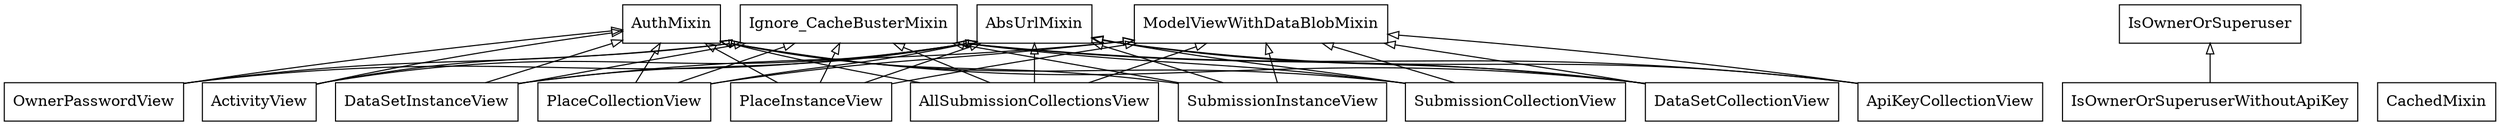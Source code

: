 digraph "classes_No_Name" {
charset="utf-8"
rankdir=BT
"2" [shape="record", label="DataSetCollectionView"];
"3" [shape="record", label="Ignore_CacheBusterMixin"];
"4" [shape="record", label="AuthMixin"];
"5" [shape="record", label="AbsUrlMixin"];
"6" [shape="record", label="ModelViewWithDataBlobMixin"];
"7" [shape="record", label="OwnerPasswordView"];
"8" [shape="record", label="IsOwnerOrSuperuserWithoutApiKey"];
"9" [shape="record", label="IsOwnerOrSuperuser"];
"10" [shape="record", label="DataSetInstanceView"];
"11" [shape="record", label="CachedMixin"];
"12" [shape="record", label="PlaceCollectionView"];
"13" [shape="record", label="PlaceInstanceView"];
"14" [shape="record", label="ActivityView"];
"15" [shape="record", label="AllSubmissionCollectionsView"];
"16" [shape="record", label="ApiKeyCollectionView"];
"17" [shape="record", label="SubmissionInstanceView"];
"18" [shape="record", label="SubmissionCollectionView"];
"2" -> "3" [arrowtail="none", arrowhead="empty"];
"2" -> "4" [arrowtail="none", arrowhead="empty"];
"2" -> "5" [arrowtail="none", arrowhead="empty"];
"2" -> "6" [arrowtail="none", arrowhead="empty"];
"7" -> "3" [arrowtail="none", arrowhead="empty"];
"7" -> "4" [arrowtail="none", arrowhead="empty"];
"7" -> "5" [arrowtail="none", arrowhead="empty"];
"8" -> "9" [arrowtail="none", arrowhead="empty"];
"10" -> "3" [arrowtail="none", arrowhead="empty"];
"10" -> "4" [arrowtail="none", arrowhead="empty"];
"10" -> "5" [arrowtail="none", arrowhead="empty"];
"10" -> "6" [arrowtail="none", arrowhead="empty"];
"12" -> "3" [arrowtail="none", arrowhead="empty"];
"12" -> "4" [arrowtail="none", arrowhead="empty"];
"12" -> "5" [arrowtail="none", arrowhead="empty"];
"12" -> "6" [arrowtail="none", arrowhead="empty"];
"13" -> "3" [arrowtail="none", arrowhead="empty"];
"13" -> "4" [arrowtail="none", arrowhead="empty"];
"13" -> "5" [arrowtail="none", arrowhead="empty"];
"13" -> "6" [arrowtail="none", arrowhead="empty"];
"14" -> "3" [arrowtail="none", arrowhead="empty"];
"14" -> "4" [arrowtail="none", arrowhead="empty"];
"14" -> "5" [arrowtail="none", arrowhead="empty"];
"15" -> "3" [arrowtail="none", arrowhead="empty"];
"15" -> "4" [arrowtail="none", arrowhead="empty"];
"15" -> "5" [arrowtail="none", arrowhead="empty"];
"15" -> "6" [arrowtail="none", arrowhead="empty"];
"16" -> "3" [arrowtail="none", arrowhead="empty"];
"16" -> "5" [arrowtail="none", arrowhead="empty"];
"16" -> "6" [arrowtail="none", arrowhead="empty"];
"17" -> "3" [arrowtail="none", arrowhead="empty"];
"17" -> "4" [arrowtail="none", arrowhead="empty"];
"17" -> "5" [arrowtail="none", arrowhead="empty"];
"17" -> "6" [arrowtail="none", arrowhead="empty"];
"18" -> "3" [arrowtail="none", arrowhead="empty"];
"18" -> "4" [arrowtail="none", arrowhead="empty"];
"18" -> "5" [arrowtail="none", arrowhead="empty"];
"18" -> "6" [arrowtail="none", arrowhead="empty"];
}
